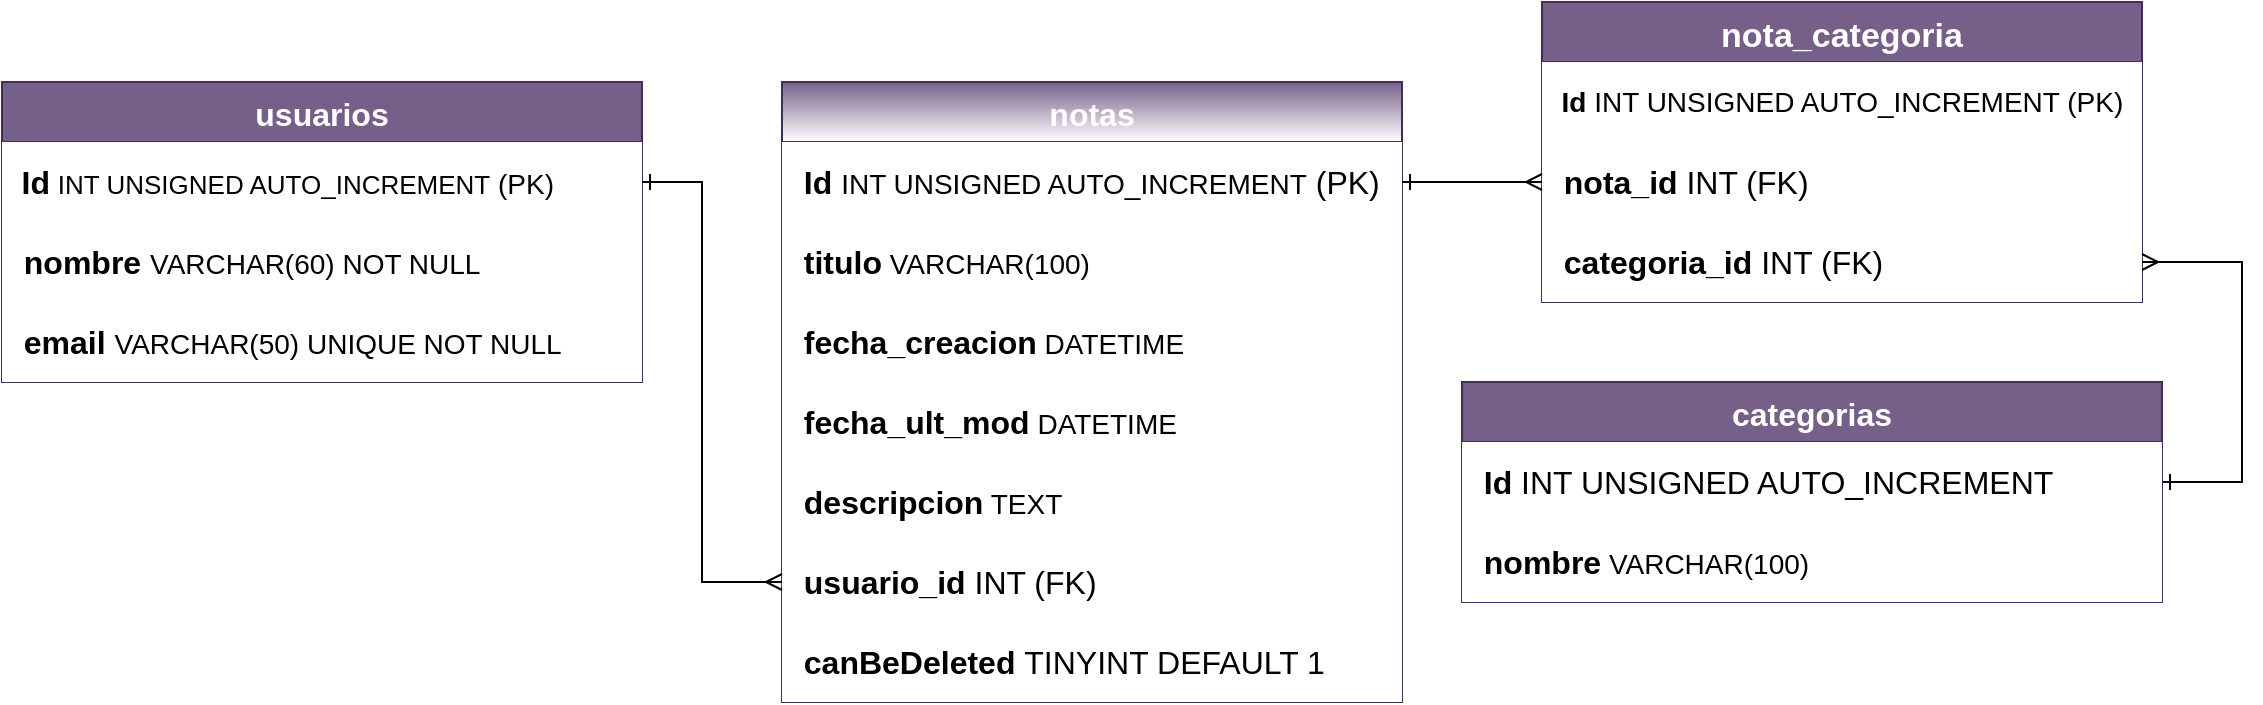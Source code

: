 <mxfile version="15.4.3" type="device"><diagram id="iq6zKPuw-m-yTzrxLxEa" name="Page-1"><mxGraphModel dx="2090" dy="700" grid="1" gridSize="10" guides="1" tooltips="1" connect="1" arrows="1" fold="1" page="1" pageScale="1" pageWidth="850" pageHeight="1100" math="0" shadow="0"><root><mxCell id="0"/><mxCell id="1" parent="0"/><mxCell id="g-REe7CTFcR_tvkRqO69-7" value="usuarios" style="shape=table;startSize=30;container=1;collapsible=0;childLayout=tableLayout;fontSize=16;fillColor=#76608a;strokeColor=#432D57;fontStyle=1;fontColor=#ffffff;" parent="1" vertex="1"><mxGeometry x="-320" y="200" width="320" height="150" as="geometry"/></mxCell><mxCell id="g-REe7CTFcR_tvkRqO69-8" value="" style="shape=partialRectangle;collapsible=0;dropTarget=0;pointerEvents=0;fillColor=default;top=0;left=0;bottom=0;right=0;points=[[0,0.5],[1,0.5]];portConstraint=eastwest;strokeColor=none;" parent="g-REe7CTFcR_tvkRqO69-7" vertex="1"><mxGeometry y="30" width="320" height="40" as="geometry"/></mxCell><mxCell id="g-REe7CTFcR_tvkRqO69-9" value="&lt;div style=&quot;font-size: 14px&quot; align=&quot;left&quot;&gt;&amp;nbsp; &lt;b&gt;&lt;font style=&quot;font-size: 16px&quot;&gt;Id&lt;/font&gt;&lt;/b&gt; &lt;font style=&quot;font-size: 13px&quot;&gt;INT UNSIGNED AUTO_INCREMENT&lt;/font&gt; &lt;font style=&quot;font-size: 14px&quot;&gt;(PK)&lt;/font&gt;&lt;/div&gt;" style="shape=partialRectangle;html=1;whiteSpace=wrap;connectable=0;overflow=hidden;fillColor=default;top=0;left=0;bottom=0;right=0;pointerEvents=1;align=left;fontSize=16;strokeColor=none;" parent="g-REe7CTFcR_tvkRqO69-8" vertex="1"><mxGeometry width="320" height="40" as="geometry"><mxRectangle width="320" height="40" as="alternateBounds"/></mxGeometry></mxCell><mxCell id="g-REe7CTFcR_tvkRqO69-10" value="" style="shape=partialRectangle;collapsible=0;dropTarget=0;pointerEvents=0;fillColor=none;top=0;left=0;bottom=0;right=0;points=[[0,0.5],[1,0.5]];portConstraint=eastwest;" parent="g-REe7CTFcR_tvkRqO69-7" vertex="1"><mxGeometry y="70" width="320" height="40" as="geometry"/></mxCell><mxCell id="g-REe7CTFcR_tvkRqO69-11" value="&amp;nbsp; &lt;b&gt;nombre&lt;/b&gt; &lt;font style=&quot;font-size: 14px&quot;&gt;VARCHAR(60) NOT NULL&lt;/font&gt;" style="shape=partialRectangle;html=1;whiteSpace=wrap;connectable=0;overflow=hidden;fillColor=default;top=0;left=0;bottom=0;right=0;pointerEvents=1;align=left;fontSize=16;" parent="g-REe7CTFcR_tvkRqO69-10" vertex="1"><mxGeometry width="320" height="40" as="geometry"><mxRectangle width="320" height="40" as="alternateBounds"/></mxGeometry></mxCell><mxCell id="g-REe7CTFcR_tvkRqO69-12" value="" style="shape=partialRectangle;collapsible=0;dropTarget=0;pointerEvents=0;fillColor=none;top=0;left=0;bottom=0;right=0;points=[[0,0.5],[1,0.5]];portConstraint=eastwest;" parent="g-REe7CTFcR_tvkRqO69-7" vertex="1"><mxGeometry y="110" width="320" height="40" as="geometry"/></mxCell><mxCell id="g-REe7CTFcR_tvkRqO69-13" value="&amp;nbsp; &lt;b&gt;email&lt;/b&gt; &lt;font style=&quot;font-size: 14px&quot;&gt;VARCHAR(50) UNIQUE NOT NULL&lt;/font&gt;" style="shape=partialRectangle;html=1;whiteSpace=wrap;connectable=0;overflow=hidden;fillColor=#FFFFFF;top=0;left=0;bottom=0;right=0;pointerEvents=1;fontSize=16;align=left;" parent="g-REe7CTFcR_tvkRqO69-12" vertex="1"><mxGeometry width="320" height="40" as="geometry"><mxRectangle width="320" height="40" as="alternateBounds"/></mxGeometry></mxCell><mxCell id="g-REe7CTFcR_tvkRqO69-34" value="notas" style="shape=table;startSize=30;container=1;collapsible=0;childLayout=tableLayout;fontSize=16;strokeColor=#432D57;fillColor=#76608a;align=center;fontStyle=1;fontColor=#ffffff;gradientColor=#ffffff;" parent="1" vertex="1"><mxGeometry x="70" y="200" width="310" height="310" as="geometry"/></mxCell><mxCell id="g-REe7CTFcR_tvkRqO69-35" value="" style="shape=partialRectangle;collapsible=0;dropTarget=0;pointerEvents=0;fillColor=none;top=0;left=0;bottom=0;right=0;points=[[0,0.5],[1,0.5]];portConstraint=eastwest;fontSize=16;fontColor=none;strokeColor=default;align=left;" parent="g-REe7CTFcR_tvkRqO69-34" vertex="1"><mxGeometry y="30" width="310" height="40" as="geometry"/></mxCell><mxCell id="g-REe7CTFcR_tvkRqO69-36" value="&amp;nbsp; &lt;b&gt;Id&lt;/b&gt; &lt;font style=&quot;font-size: 14px&quot;&gt;INT UNSIGNED AUTO_INCREMENT&lt;/font&gt; (PK)" style="shape=partialRectangle;html=1;whiteSpace=wrap;connectable=0;overflow=hidden;fillColor=default;top=0;left=0;bottom=0;right=0;pointerEvents=1;fontSize=16;fontColor=none;strokeColor=default;align=left;" parent="g-REe7CTFcR_tvkRqO69-35" vertex="1"><mxGeometry width="310" height="40" as="geometry"><mxRectangle width="310" height="40" as="alternateBounds"/></mxGeometry></mxCell><mxCell id="g-REe7CTFcR_tvkRqO69-37" value="" style="shape=partialRectangle;collapsible=0;dropTarget=0;pointerEvents=0;fillColor=none;top=0;left=0;bottom=0;right=0;points=[[0,0.5],[1,0.5]];portConstraint=eastwest;fontSize=16;fontColor=none;strokeColor=default;align=left;" parent="g-REe7CTFcR_tvkRqO69-34" vertex="1"><mxGeometry y="70" width="310" height="40" as="geometry"/></mxCell><mxCell id="g-REe7CTFcR_tvkRqO69-38" value="&amp;nbsp; &lt;b&gt;titulo&lt;/b&gt;&lt;font style=&quot;font-size: 14px&quot;&gt; &lt;font style=&quot;font-size: 14px&quot;&gt;VARCHAR(100)&lt;/font&gt;&lt;/font&gt;" style="shape=partialRectangle;html=1;whiteSpace=wrap;connectable=0;overflow=hidden;fillColor=default;top=0;left=0;bottom=0;right=0;pointerEvents=1;fontSize=16;fontColor=none;strokeColor=default;align=left;" parent="g-REe7CTFcR_tvkRqO69-37" vertex="1"><mxGeometry width="310" height="40" as="geometry"><mxRectangle width="310" height="40" as="alternateBounds"/></mxGeometry></mxCell><mxCell id="g-REe7CTFcR_tvkRqO69-39" value="" style="shape=partialRectangle;collapsible=0;dropTarget=0;pointerEvents=0;fillColor=none;top=0;left=0;bottom=0;right=0;points=[[0,0.5],[1,0.5]];portConstraint=eastwest;fontSize=16;fontColor=none;strokeColor=default;align=left;" parent="g-REe7CTFcR_tvkRqO69-34" vertex="1"><mxGeometry y="110" width="310" height="40" as="geometry"/></mxCell><mxCell id="g-REe7CTFcR_tvkRqO69-40" value="&amp;nbsp; &lt;b&gt;fecha_creacion&lt;/b&gt;&lt;font style=&quot;font-size: 14px&quot;&gt;&amp;nbsp;DATETIME&lt;/font&gt;" style="shape=partialRectangle;html=1;whiteSpace=wrap;connectable=0;overflow=hidden;fillColor=default;top=0;left=0;bottom=0;right=0;pointerEvents=1;fontSize=16;fontColor=none;strokeColor=default;align=left;" parent="g-REe7CTFcR_tvkRqO69-39" vertex="1"><mxGeometry width="310" height="40" as="geometry"><mxRectangle width="310" height="40" as="alternateBounds"/></mxGeometry></mxCell><mxCell id="g-REe7CTFcR_tvkRqO69-41" value="" style="shape=partialRectangle;collapsible=0;dropTarget=0;pointerEvents=0;fillColor=none;top=0;left=0;bottom=0;right=0;points=[[0,0.5],[1,0.5]];portConstraint=eastwest;fontSize=16;fontColor=none;strokeColor=default;align=left;" parent="g-REe7CTFcR_tvkRqO69-34" vertex="1"><mxGeometry y="150" width="310" height="40" as="geometry"/></mxCell><mxCell id="g-REe7CTFcR_tvkRqO69-42" value="&amp;nbsp; &lt;b&gt;fecha_ult_mod&lt;/b&gt;&lt;font style=&quot;font-size: 14px&quot;&gt;&amp;nbsp;DATETIME&lt;/font&gt;" style="shape=partialRectangle;html=1;whiteSpace=wrap;connectable=0;overflow=hidden;fillColor=default;top=0;left=0;bottom=0;right=0;pointerEvents=1;fontSize=16;fontColor=none;strokeColor=default;align=left;" parent="g-REe7CTFcR_tvkRqO69-41" vertex="1"><mxGeometry width="310" height="40" as="geometry"><mxRectangle width="310" height="40" as="alternateBounds"/></mxGeometry></mxCell><mxCell id="g-REe7CTFcR_tvkRqO69-43" value="" style="shape=partialRectangle;collapsible=0;dropTarget=0;pointerEvents=0;fillColor=none;top=0;left=0;bottom=0;right=0;points=[[0,0.5],[1,0.5]];portConstraint=eastwest;fontSize=16;fontColor=none;strokeColor=default;align=left;" parent="g-REe7CTFcR_tvkRqO69-34" vertex="1"><mxGeometry y="190" width="310" height="40" as="geometry"/></mxCell><mxCell id="g-REe7CTFcR_tvkRqO69-44" value="&amp;nbsp; &lt;b&gt;descripcion&lt;/b&gt;&lt;font style=&quot;font-size: 14px&quot;&gt; TEXT&lt;/font&gt;" style="shape=partialRectangle;html=1;whiteSpace=wrap;connectable=0;overflow=hidden;fillColor=default;top=0;left=0;bottom=0;right=0;pointerEvents=1;fontSize=16;fontColor=none;strokeColor=default;align=left;" parent="g-REe7CTFcR_tvkRqO69-43" vertex="1"><mxGeometry width="310" height="40" as="geometry"><mxRectangle width="310" height="40" as="alternateBounds"/></mxGeometry></mxCell><mxCell id="g-REe7CTFcR_tvkRqO69-45" value="" style="shape=partialRectangle;collapsible=0;dropTarget=0;pointerEvents=0;fillColor=none;top=0;left=0;bottom=0;right=0;points=[[0,0.5],[1,0.5]];portConstraint=eastwest;fontSize=16;fontColor=none;strokeColor=default;align=left;" parent="g-REe7CTFcR_tvkRqO69-34" vertex="1"><mxGeometry y="230" width="310" height="40" as="geometry"/></mxCell><mxCell id="g-REe7CTFcR_tvkRqO69-46" value="&amp;nbsp; &lt;b&gt;usuario_id &lt;/b&gt;INT (FK)" style="shape=partialRectangle;html=1;whiteSpace=wrap;connectable=0;overflow=hidden;fillColor=default;top=0;left=0;bottom=0;right=0;pointerEvents=1;fontSize=16;fontColor=none;strokeColor=default;align=left;" parent="g-REe7CTFcR_tvkRqO69-45" vertex="1"><mxGeometry width="310" height="40" as="geometry"><mxRectangle width="310" height="40" as="alternateBounds"/></mxGeometry></mxCell><mxCell id="6tCmMgpV0TM6mIvUWgaI-1" style="shape=partialRectangle;collapsible=0;dropTarget=0;pointerEvents=0;fillColor=none;top=0;left=0;bottom=0;right=0;points=[[0,0.5],[1,0.5]];portConstraint=eastwest;fontSize=16;fontColor=none;strokeColor=default;align=left;" vertex="1" parent="g-REe7CTFcR_tvkRqO69-34"><mxGeometry y="270" width="310" height="40" as="geometry"/></mxCell><mxCell id="6tCmMgpV0TM6mIvUWgaI-2" value="&amp;nbsp; &lt;b&gt;canBeDeleted &lt;/b&gt;TINYINT DEFAULT 1" style="shape=partialRectangle;html=1;whiteSpace=wrap;connectable=0;overflow=hidden;fillColor=default;top=0;left=0;bottom=0;right=0;pointerEvents=1;fontSize=16;fontColor=none;strokeColor=default;align=left;" vertex="1" parent="6tCmMgpV0TM6mIvUWgaI-1"><mxGeometry width="310" height="40" as="geometry"><mxRectangle width="310" height="40" as="alternateBounds"/></mxGeometry></mxCell><mxCell id="g-REe7CTFcR_tvkRqO69-47" style="edgeStyle=orthogonalEdgeStyle;rounded=0;orthogonalLoop=1;jettySize=auto;html=1;fontSize=14;fontColor=none;endArrow=ERmany;endFill=0;startArrow=ERone;startFill=0;exitX=1;exitY=0.5;exitDx=0;exitDy=0;entryX=0;entryY=0.5;entryDx=0;entryDy=0;" parent="1" source="g-REe7CTFcR_tvkRqO69-8" target="g-REe7CTFcR_tvkRqO69-45" edge="1"><mxGeometry relative="1" as="geometry"><mxPoint x="90" y="290" as="targetPoint"/><Array as="points"><mxPoint x="30" y="250"/><mxPoint x="30" y="450"/></Array></mxGeometry></mxCell><mxCell id="g-REe7CTFcR_tvkRqO69-48" value="nota_categoria" style="shape=table;startSize=30;container=1;collapsible=0;childLayout=tableLayout;fontSize=17;strokeColor=#432D57;fillColor=#76608a;align=center;fontStyle=1;fontColor=#ffffff;" parent="1" vertex="1"><mxGeometry x="450" y="160" width="300" height="150" as="geometry"/></mxCell><mxCell id="g-REe7CTFcR_tvkRqO69-49" value="" style="shape=partialRectangle;collapsible=0;dropTarget=0;pointerEvents=0;fillColor=none;top=0;left=0;bottom=0;right=0;points=[[0,0.5],[1,0.5]];portConstraint=eastwest;fontSize=14;fontColor=none;strokeColor=default;align=center;" parent="g-REe7CTFcR_tvkRqO69-48" vertex="1"><mxGeometry y="30" width="300" height="40" as="geometry"/></mxCell><mxCell id="g-REe7CTFcR_tvkRqO69-50" value="&lt;div align=&quot;left&quot;&gt;&lt;b&gt;&amp;nbsp; Id&lt;/b&gt; INT UNSIGNED AUTO_INCREMENT (PK)&lt;br&gt;&lt;/div&gt;" style="shape=partialRectangle;html=1;whiteSpace=wrap;connectable=0;overflow=hidden;fillColor=default;top=0;left=0;bottom=0;right=0;pointerEvents=1;fontSize=14;fontColor=none;strokeColor=default;align=left;" parent="g-REe7CTFcR_tvkRqO69-49" vertex="1"><mxGeometry width="300" height="40" as="geometry"><mxRectangle width="300" height="40" as="alternateBounds"/></mxGeometry></mxCell><mxCell id="g-REe7CTFcR_tvkRqO69-51" value="" style="shape=partialRectangle;collapsible=0;dropTarget=0;pointerEvents=0;fillColor=none;top=0;left=0;bottom=0;right=0;points=[[0,0.5],[1,0.5]];portConstraint=eastwest;fontSize=14;fontColor=none;strokeColor=default;align=center;" parent="g-REe7CTFcR_tvkRqO69-48" vertex="1"><mxGeometry y="70" width="300" height="40" as="geometry"/></mxCell><mxCell id="g-REe7CTFcR_tvkRqO69-52" value="&amp;nbsp; &lt;b&gt;nota_id&lt;/b&gt; &lt;font style=&quot;font-size: 16px&quot;&gt;INT (FK)&lt;/font&gt;" style="shape=partialRectangle;html=1;whiteSpace=wrap;connectable=0;overflow=hidden;fillColor=default;top=0;left=0;bottom=0;right=0;pointerEvents=1;fontSize=16;fontColor=none;strokeColor=default;align=left;" parent="g-REe7CTFcR_tvkRqO69-51" vertex="1"><mxGeometry width="300" height="40" as="geometry"><mxRectangle width="300" height="40" as="alternateBounds"/></mxGeometry></mxCell><mxCell id="g-REe7CTFcR_tvkRqO69-53" value="" style="shape=partialRectangle;collapsible=0;dropTarget=0;pointerEvents=0;fillColor=none;top=0;left=0;bottom=0;right=0;points=[[0,0.5],[1,0.5]];portConstraint=eastwest;fontSize=14;fontColor=none;strokeColor=default;align=center;" parent="g-REe7CTFcR_tvkRqO69-48" vertex="1"><mxGeometry y="110" width="300" height="40" as="geometry"/></mxCell><mxCell id="g-REe7CTFcR_tvkRqO69-54" value="&lt;div style=&quot;font-size: 16px&quot; align=&quot;left&quot;&gt;&lt;font style=&quot;font-size: 16px&quot;&gt;&lt;b&gt;&amp;nbsp; categoria_id &lt;/b&gt;INT (FK)&lt;br&gt;&lt;/font&gt;&lt;/div&gt;" style="shape=partialRectangle;html=1;whiteSpace=wrap;connectable=0;overflow=hidden;fillColor=default;top=0;left=0;bottom=0;right=0;pointerEvents=1;fontSize=14;fontColor=none;strokeColor=default;align=left;" parent="g-REe7CTFcR_tvkRqO69-53" vertex="1"><mxGeometry width="300" height="40" as="geometry"><mxRectangle width="300" height="40" as="alternateBounds"/></mxGeometry></mxCell><mxCell id="g-REe7CTFcR_tvkRqO69-62" value="" style="edgeStyle=orthogonalEdgeStyle;rounded=0;orthogonalLoop=1;jettySize=auto;html=1;fontSize=16;fontColor=none;startArrow=ERone;startFill=0;endArrow=ERmany;endFill=0;entryX=0;entryY=0.5;entryDx=0;entryDy=0;exitX=1;exitY=0.5;exitDx=0;exitDy=0;" parent="1" source="g-REe7CTFcR_tvkRqO69-35" target="g-REe7CTFcR_tvkRqO69-51" edge="1"><mxGeometry relative="1" as="geometry"><Array as="points"><mxPoint x="430" y="250"/><mxPoint x="430" y="250"/></Array></mxGeometry></mxCell><mxCell id="g-REe7CTFcR_tvkRqO69-69" value="" style="edgeStyle=orthogonalEdgeStyle;rounded=0;orthogonalLoop=1;jettySize=auto;html=1;fontSize=16;fontColor=none;startArrow=ERone;startFill=0;endArrow=ERmany;endFill=0;entryX=1;entryY=0.5;entryDx=0;entryDy=0;exitX=1;exitY=0.5;exitDx=0;exitDy=0;" parent="1" source="g-REe7CTFcR_tvkRqO69-65" target="g-REe7CTFcR_tvkRqO69-53" edge="1"><mxGeometry relative="1" as="geometry"><mxPoint x="580" y="350" as="targetPoint"/><Array as="points"><mxPoint x="800" y="400"/><mxPoint x="800" y="290"/></Array></mxGeometry></mxCell><mxCell id="g-REe7CTFcR_tvkRqO69-64" value="categorias" style="shape=table;startSize=30;container=1;collapsible=0;childLayout=tableLayout;fontSize=16;strokeColor=#432D57;fillColor=#76608a;align=center;fontStyle=1;fontColor=#ffffff;" parent="1" vertex="1"><mxGeometry x="410" y="350" width="350" height="110" as="geometry"/></mxCell><mxCell id="g-REe7CTFcR_tvkRqO69-65" value="" style="shape=partialRectangle;collapsible=0;dropTarget=0;pointerEvents=0;fillColor=none;top=0;left=0;bottom=0;right=0;points=[[0,0.5],[1,0.5]];portConstraint=eastwest;fontSize=16;fontColor=none;strokeColor=default;align=left;" parent="g-REe7CTFcR_tvkRqO69-64" vertex="1"><mxGeometry y="30" width="350" height="40" as="geometry"/></mxCell><mxCell id="g-REe7CTFcR_tvkRqO69-66" value="&lt;b&gt;&amp;nbsp; Id&lt;/b&gt; INT UNSIGNED AUTO_INCREMENT" style="shape=partialRectangle;html=1;whiteSpace=wrap;connectable=0;overflow=hidden;fillColor=default;top=0;left=0;bottom=0;right=0;pointerEvents=1;fontSize=16;fontColor=none;strokeColor=default;align=left;" parent="g-REe7CTFcR_tvkRqO69-65" vertex="1"><mxGeometry width="350" height="40" as="geometry"><mxRectangle width="350" height="40" as="alternateBounds"/></mxGeometry></mxCell><mxCell id="g-REe7CTFcR_tvkRqO69-67" value="" style="shape=partialRectangle;collapsible=0;dropTarget=0;pointerEvents=0;fillColor=none;top=0;left=0;bottom=0;right=0;points=[[0,0.5],[1,0.5]];portConstraint=eastwest;fontSize=16;fontColor=none;strokeColor=default;align=left;" parent="g-REe7CTFcR_tvkRqO69-64" vertex="1"><mxGeometry y="70" width="350" height="40" as="geometry"/></mxCell><mxCell id="g-REe7CTFcR_tvkRqO69-68" value="&amp;nbsp; &lt;b&gt;nombre&lt;/b&gt;&lt;font style=&quot;font-size: 14px&quot;&gt; &lt;font style=&quot;font-size: 14px&quot;&gt;VARCHAR(100)&lt;/font&gt;&lt;/font&gt;" style="shape=partialRectangle;html=1;whiteSpace=wrap;connectable=0;overflow=hidden;fillColor=default;top=0;left=0;bottom=0;right=0;pointerEvents=1;fontSize=16;fontColor=none;strokeColor=default;align=left;" parent="g-REe7CTFcR_tvkRqO69-67" vertex="1"><mxGeometry width="350" height="40" as="geometry"><mxRectangle width="350" height="40" as="alternateBounds"/></mxGeometry></mxCell></root></mxGraphModel></diagram></mxfile>